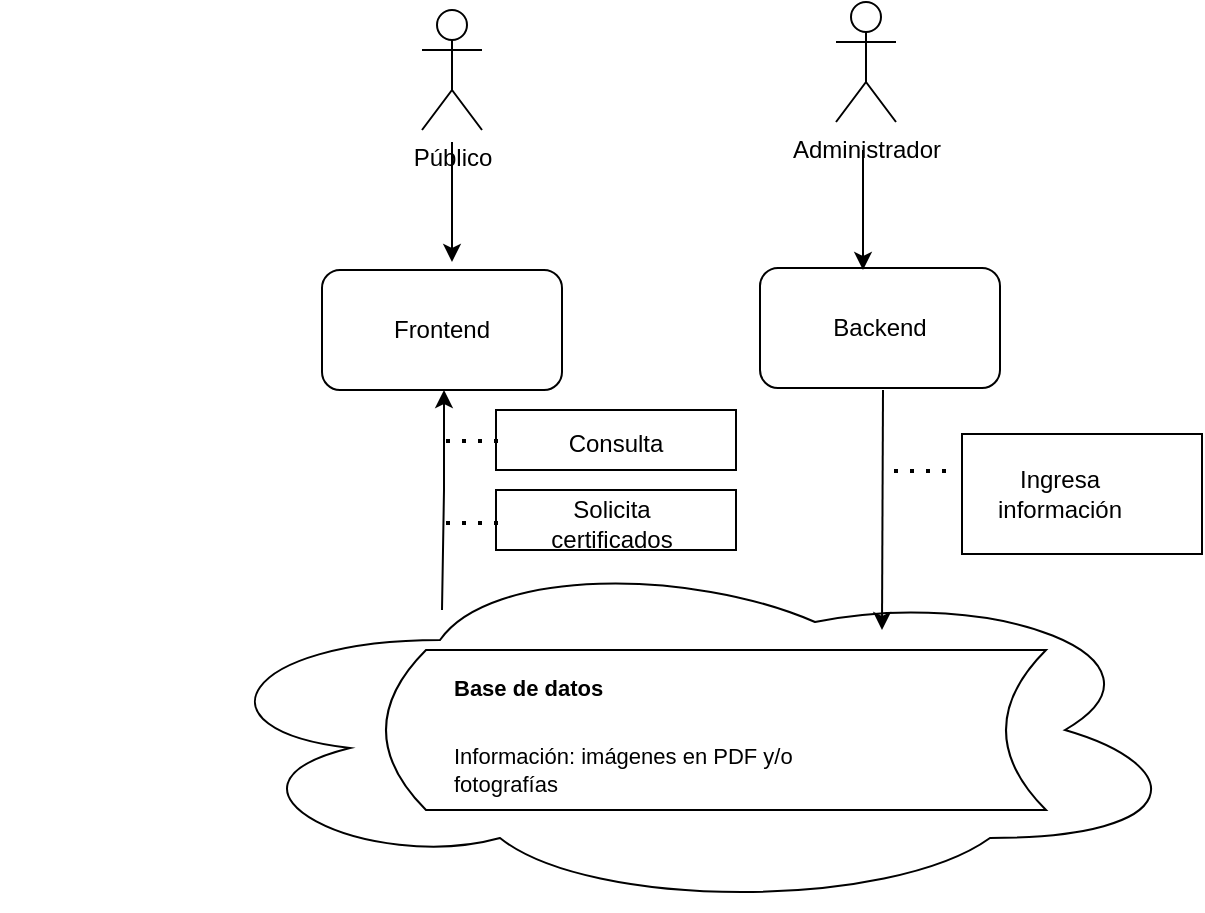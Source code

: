 <mxfile version="21.6.1" type="github">
  <diagram name="Página-1" id="cDTYFTd6cJc0zhmCFDx2">
    <mxGraphModel dx="1925" dy="476" grid="1" gridSize="10" guides="1" tooltips="1" connect="1" arrows="1" fold="1" page="1" pageScale="1" pageWidth="1100" pageHeight="850" math="0" shadow="0">
      <root>
        <mxCell id="0" />
        <mxCell id="1" parent="0" />
        <mxCell id="aPXw14oO3UXJPSaBbQl1-51" value="" style="group" vertex="1" connectable="0" parent="1">
          <mxGeometry y="1" width="531" height="424" as="geometry" />
        </mxCell>
        <mxCell id="aPXw14oO3UXJPSaBbQl1-30" value="" style="group" vertex="1" connectable="0" parent="aPXw14oO3UXJPSaBbQl1-51">
          <mxGeometry y="284" width="430" height="140" as="geometry" />
        </mxCell>
        <mxCell id="aPXw14oO3UXJPSaBbQl1-32" value="" style="group" vertex="1" connectable="0" parent="aPXw14oO3UXJPSaBbQl1-30">
          <mxGeometry x="-70" y="-40" width="500" height="180" as="geometry" />
        </mxCell>
        <mxCell id="aPXw14oO3UXJPSaBbQl1-31" value="" style="ellipse;shape=cloud;whiteSpace=wrap;html=1;" vertex="1" parent="aPXw14oO3UXJPSaBbQl1-32">
          <mxGeometry x="95" y="30" width="500" height="180" as="geometry" />
        </mxCell>
        <mxCell id="aPXw14oO3UXJPSaBbQl1-28" value="" style="shape=dataStorage;whiteSpace=wrap;html=1;fixedSize=1;" vertex="1" parent="aPXw14oO3UXJPSaBbQl1-32">
          <mxGeometry x="193" y="80" width="330" height="80" as="geometry" />
        </mxCell>
        <mxCell id="aPXw14oO3UXJPSaBbQl1-27" value="&lt;h1&gt;&lt;font style=&quot;font-size: 11px;&quot;&gt;&lt;span style=&quot;background-color: initial;&quot;&gt;Base de datos&lt;/span&gt;&lt;br&gt;&lt;/font&gt;&lt;/h1&gt;&lt;div&gt;&lt;font style=&quot;font-size: 11px;&quot;&gt;Información: imágenes en PDF y/o fotografías&lt;/font&gt;&lt;/div&gt;" style="text;html=1;strokeColor=none;fillColor=none;spacing=5;spacingTop=-20;whiteSpace=wrap;overflow=hidden;rounded=0;" vertex="1" parent="aPXw14oO3UXJPSaBbQl1-32">
          <mxGeometry x="222" y="75" width="180" height="85" as="geometry" />
        </mxCell>
        <mxCell id="aPXw14oO3UXJPSaBbQl1-50" value="" style="group" vertex="1" connectable="0" parent="aPXw14oO3UXJPSaBbQl1-51">
          <mxGeometry x="91" width="440" height="314" as="geometry" />
        </mxCell>
        <mxCell id="aPXw14oO3UXJPSaBbQl1-1" value="Público" style="shape=umlActor;verticalLabelPosition=bottom;verticalAlign=top;html=1;outlineConnect=0;" vertex="1" parent="aPXw14oO3UXJPSaBbQl1-50">
          <mxGeometry x="50" y="4" width="30" height="60" as="geometry" />
        </mxCell>
        <mxCell id="aPXw14oO3UXJPSaBbQl1-3" value="Administrador" style="shape=umlActor;verticalLabelPosition=bottom;verticalAlign=top;html=1;outlineConnect=0;" vertex="1" parent="aPXw14oO3UXJPSaBbQl1-50">
          <mxGeometry x="257" width="30" height="60" as="geometry" />
        </mxCell>
        <mxCell id="aPXw14oO3UXJPSaBbQl1-12" value="Frontend" style="rounded=1;whiteSpace=wrap;html=1;" vertex="1" parent="aPXw14oO3UXJPSaBbQl1-50">
          <mxGeometry y="134" width="120" height="60" as="geometry" />
        </mxCell>
        <mxCell id="aPXw14oO3UXJPSaBbQl1-13" value="Backend" style="rounded=1;whiteSpace=wrap;html=1;" vertex="1" parent="aPXw14oO3UXJPSaBbQl1-50">
          <mxGeometry x="219" y="133" width="120" height="60" as="geometry" />
        </mxCell>
        <mxCell id="aPXw14oO3UXJPSaBbQl1-16" value="" style="endArrow=classic;html=1;curved=1;" edge="1" parent="aPXw14oO3UXJPSaBbQl1-50">
          <mxGeometry width="50" height="50" relative="1" as="geometry">
            <mxPoint x="65" y="70" as="sourcePoint" />
            <mxPoint x="65" y="130" as="targetPoint" />
          </mxGeometry>
        </mxCell>
        <mxCell id="aPXw14oO3UXJPSaBbQl1-20" value="" style="endArrow=classic;html=1;curved=1;" edge="1" parent="aPXw14oO3UXJPSaBbQl1-50">
          <mxGeometry width="50" height="50" relative="1" as="geometry">
            <mxPoint x="270.5" y="74" as="sourcePoint" />
            <mxPoint x="270.5" y="134" as="targetPoint" />
          </mxGeometry>
        </mxCell>
        <mxCell id="aPXw14oO3UXJPSaBbQl1-22" value="" style="endArrow=classic;html=1;rounded=0;entryX=0.5;entryY=1;entryDx=0;entryDy=0;" edge="1" parent="aPXw14oO3UXJPSaBbQl1-50">
          <mxGeometry width="50" height="50" relative="1" as="geometry">
            <mxPoint x="60" y="304" as="sourcePoint" />
            <mxPoint x="61" y="194" as="targetPoint" />
            <Array as="points">
              <mxPoint x="61" y="244" />
            </Array>
          </mxGeometry>
        </mxCell>
        <mxCell id="aPXw14oO3UXJPSaBbQl1-24" value="" style="endArrow=classic;html=1;curved=1;" edge="1" parent="aPXw14oO3UXJPSaBbQl1-50">
          <mxGeometry width="50" height="50" relative="1" as="geometry">
            <mxPoint x="280.5" y="194" as="sourcePoint" />
            <mxPoint x="280" y="314" as="targetPoint" />
          </mxGeometry>
        </mxCell>
        <mxCell id="aPXw14oO3UXJPSaBbQl1-35" value="" style="group" vertex="1" connectable="0" parent="aPXw14oO3UXJPSaBbQl1-50">
          <mxGeometry x="87" y="204" width="120" height="32" as="geometry" />
        </mxCell>
        <mxCell id="aPXw14oO3UXJPSaBbQl1-33" value="" style="rounded=0;whiteSpace=wrap;html=1;" vertex="1" parent="aPXw14oO3UXJPSaBbQl1-35">
          <mxGeometry width="120" height="30" as="geometry" />
        </mxCell>
        <mxCell id="aPXw14oO3UXJPSaBbQl1-34" value="Consulta" style="text;html=1;strokeColor=none;fillColor=none;align=center;verticalAlign=middle;whiteSpace=wrap;rounded=0;" vertex="1" parent="aPXw14oO3UXJPSaBbQl1-35">
          <mxGeometry x="30" y="2" width="60" height="30" as="geometry" />
        </mxCell>
        <mxCell id="aPXw14oO3UXJPSaBbQl1-36" value="" style="group" vertex="1" connectable="0" parent="aPXw14oO3UXJPSaBbQl1-50">
          <mxGeometry x="85" y="244" width="120" height="32" as="geometry" />
        </mxCell>
        <mxCell id="aPXw14oO3UXJPSaBbQl1-37" value="" style="rounded=0;whiteSpace=wrap;html=1;" vertex="1" parent="aPXw14oO3UXJPSaBbQl1-36">
          <mxGeometry x="2" width="120" height="30" as="geometry" />
        </mxCell>
        <mxCell id="aPXw14oO3UXJPSaBbQl1-38" value="Solicita certificados" style="text;html=1;strokeColor=none;fillColor=none;align=center;verticalAlign=middle;whiteSpace=wrap;rounded=0;" vertex="1" parent="aPXw14oO3UXJPSaBbQl1-36">
          <mxGeometry x="30" y="2" width="60" height="30" as="geometry" />
        </mxCell>
        <mxCell id="aPXw14oO3UXJPSaBbQl1-39" value="" style="endArrow=none;dashed=1;html=1;dashPattern=1 3;strokeWidth=2;rounded=0;" edge="1" parent="aPXw14oO3UXJPSaBbQl1-50">
          <mxGeometry width="50" height="50" relative="1" as="geometry">
            <mxPoint x="62" y="219.5" as="sourcePoint" />
            <mxPoint x="92" y="219.5" as="targetPoint" />
          </mxGeometry>
        </mxCell>
        <mxCell id="aPXw14oO3UXJPSaBbQl1-42" value="" style="endArrow=none;dashed=1;html=1;dashPattern=1 3;strokeWidth=2;rounded=0;" edge="1" parent="aPXw14oO3UXJPSaBbQl1-50">
          <mxGeometry width="50" height="50" relative="1" as="geometry">
            <mxPoint x="62" y="260.5" as="sourcePoint" />
            <mxPoint x="92" y="260.5" as="targetPoint" />
          </mxGeometry>
        </mxCell>
        <mxCell id="aPXw14oO3UXJPSaBbQl1-45" value="" style="rounded=0;whiteSpace=wrap;html=1;" vertex="1" parent="aPXw14oO3UXJPSaBbQl1-50">
          <mxGeometry x="320" y="216" width="120" height="60" as="geometry" />
        </mxCell>
        <mxCell id="aPXw14oO3UXJPSaBbQl1-46" value="Ingresa información" style="text;html=1;strokeColor=none;fillColor=none;align=center;verticalAlign=middle;whiteSpace=wrap;rounded=0;" vertex="1" parent="aPXw14oO3UXJPSaBbQl1-50">
          <mxGeometry x="339" y="231" width="60" height="30" as="geometry" />
        </mxCell>
        <mxCell id="aPXw14oO3UXJPSaBbQl1-49" value="" style="endArrow=none;dashed=1;html=1;dashPattern=1 3;strokeWidth=2;rounded=0;" edge="1" parent="aPXw14oO3UXJPSaBbQl1-50">
          <mxGeometry width="50" height="50" relative="1" as="geometry">
            <mxPoint x="286" y="234.5" as="sourcePoint" />
            <mxPoint x="316" y="234.5" as="targetPoint" />
          </mxGeometry>
        </mxCell>
      </root>
    </mxGraphModel>
  </diagram>
</mxfile>
